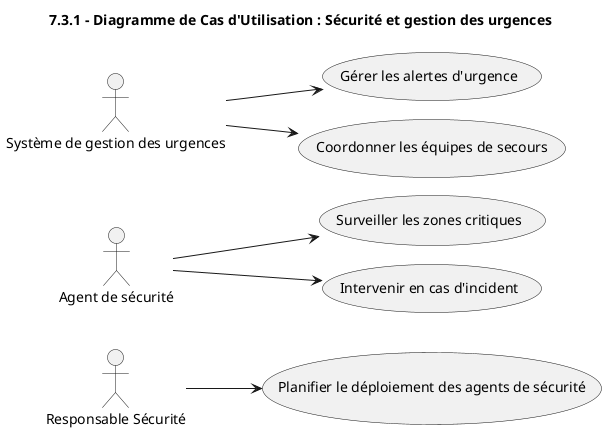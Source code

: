 @startuml
!pragma layout smetana
left to right direction
title 7.3.1 - Diagramme de Cas d'Utilisation : Sécurité et gestion des urgences

actor "Responsable Sécurité" as securite
actor "Agent de sécurité" as agent
actor "Système de gestion des urgences" as systeme

securite --> (Planifier le déploiement des agents de sécurité)
agent --> (Surveiller les zones critiques)
agent --> (Intervenir en cas d'incident)
systeme --> (Gérer les alertes d'urgence)
systeme --> (Coordonner les équipes de secours)

@enduml
